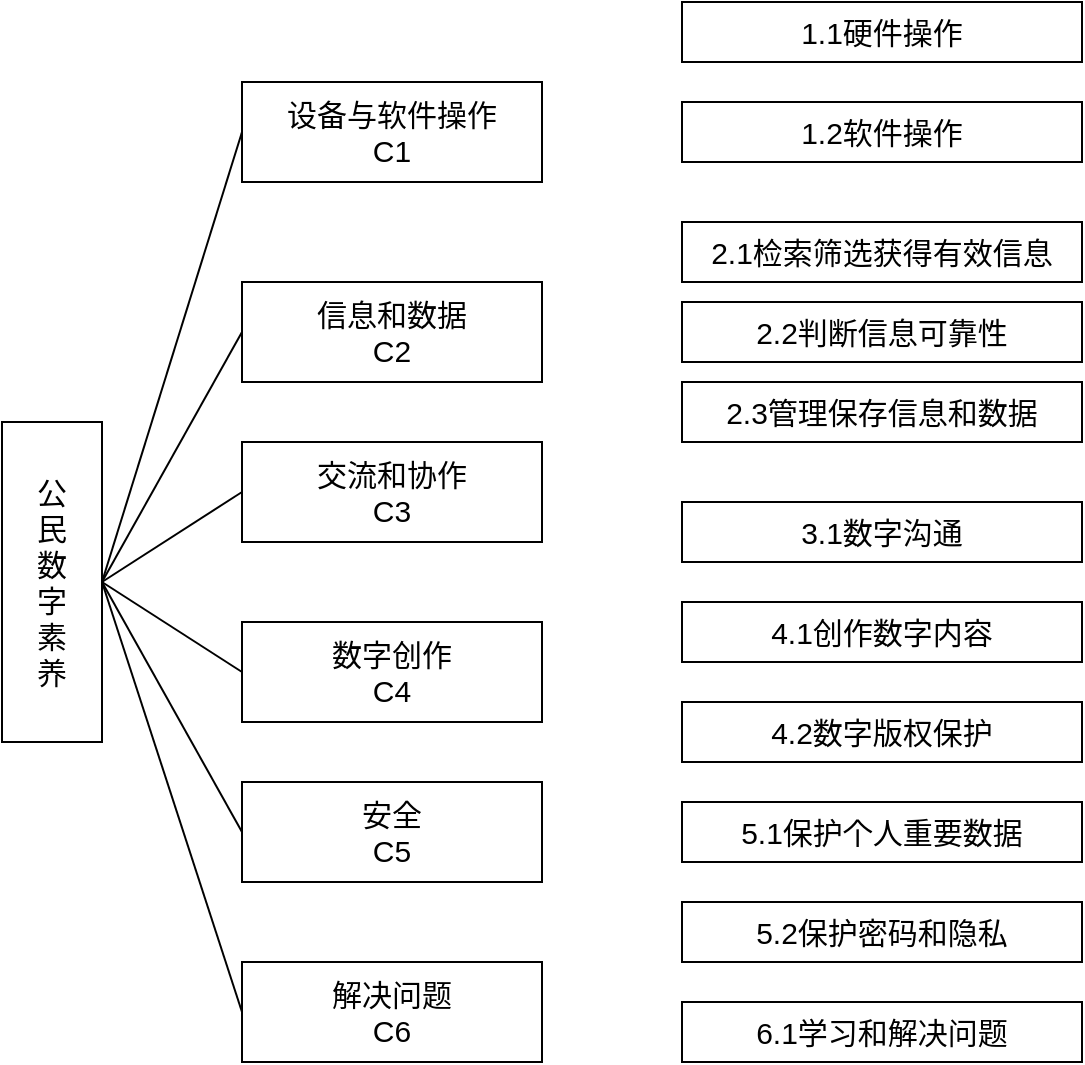 <mxfile version="20.5.3" type="github">
  <diagram id="5LKdYcXooZ_MKQ2pVhFb" name="第 1 页">
    <mxGraphModel dx="1102" dy="659" grid="1" gridSize="10" guides="1" tooltips="1" connect="1" arrows="1" fold="1" page="1" pageScale="1" pageWidth="827" pageHeight="1169" math="0" shadow="0">
      <root>
        <mxCell id="0" />
        <mxCell id="1" parent="0" />
        <mxCell id="blstfJ-cSJwPg7N-J65b-1" value="公&lt;br style=&quot;font-size: 15px;&quot;&gt;民&lt;br style=&quot;font-size: 15px;&quot;&gt;数&lt;br style=&quot;font-size: 15px;&quot;&gt;字&lt;br style=&quot;font-size: 15px;&quot;&gt;素&lt;br style=&quot;font-size: 15px;&quot;&gt;养" style="rounded=0;whiteSpace=wrap;html=1;verticalAlign=middle;fontSize=15;" vertex="1" parent="1">
          <mxGeometry x="40" y="390" width="50" height="160" as="geometry" />
        </mxCell>
        <mxCell id="blstfJ-cSJwPg7N-J65b-2" value="设备与软件操作&lt;br&gt;C1" style="rounded=0;whiteSpace=wrap;html=1;fontSize=15;" vertex="1" parent="1">
          <mxGeometry x="160" y="220" width="150" height="50" as="geometry" />
        </mxCell>
        <mxCell id="blstfJ-cSJwPg7N-J65b-3" value="信息和数据&lt;br&gt;C2" style="rounded=0;whiteSpace=wrap;html=1;fontSize=15;" vertex="1" parent="1">
          <mxGeometry x="160" y="320" width="150" height="50" as="geometry" />
        </mxCell>
        <mxCell id="blstfJ-cSJwPg7N-J65b-4" value="交流和协作&lt;br&gt;C3" style="rounded=0;whiteSpace=wrap;html=1;fontSize=15;" vertex="1" parent="1">
          <mxGeometry x="160" y="400" width="150" height="50" as="geometry" />
        </mxCell>
        <mxCell id="blstfJ-cSJwPg7N-J65b-5" value="数字创作&lt;br&gt;C4" style="rounded=0;whiteSpace=wrap;html=1;fontSize=15;" vertex="1" parent="1">
          <mxGeometry x="160" y="490" width="150" height="50" as="geometry" />
        </mxCell>
        <mxCell id="blstfJ-cSJwPg7N-J65b-6" value="安全&lt;br&gt;C5" style="rounded=0;whiteSpace=wrap;html=1;fontSize=15;" vertex="1" parent="1">
          <mxGeometry x="160" y="570" width="150" height="50" as="geometry" />
        </mxCell>
        <mxCell id="blstfJ-cSJwPg7N-J65b-7" value="解决问题&lt;br&gt;C6" style="rounded=0;whiteSpace=wrap;html=1;fontSize=15;" vertex="1" parent="1">
          <mxGeometry x="160" y="660" width="150" height="50" as="geometry" />
        </mxCell>
        <mxCell id="blstfJ-cSJwPg7N-J65b-8" value="1.1硬件操作" style="rounded=0;whiteSpace=wrap;html=1;fontSize=15;" vertex="1" parent="1">
          <mxGeometry x="380" y="180" width="200" height="30" as="geometry" />
        </mxCell>
        <mxCell id="blstfJ-cSJwPg7N-J65b-9" value="1.2软件操作" style="rounded=0;whiteSpace=wrap;html=1;fontSize=15;" vertex="1" parent="1">
          <mxGeometry x="380" y="230" width="200" height="30" as="geometry" />
        </mxCell>
        <mxCell id="blstfJ-cSJwPg7N-J65b-10" value="2.1检索筛选获得有效信息" style="rounded=0;whiteSpace=wrap;html=1;fontSize=15;" vertex="1" parent="1">
          <mxGeometry x="380" y="290" width="200" height="30" as="geometry" />
        </mxCell>
        <mxCell id="blstfJ-cSJwPg7N-J65b-11" value="2.3管理保存信息和数据" style="rounded=0;whiteSpace=wrap;html=1;fontSize=15;" vertex="1" parent="1">
          <mxGeometry x="380" y="370" width="200" height="30" as="geometry" />
        </mxCell>
        <mxCell id="blstfJ-cSJwPg7N-J65b-12" value="2.2判断信息可靠性" style="rounded=0;whiteSpace=wrap;html=1;fontSize=15;" vertex="1" parent="1">
          <mxGeometry x="380" y="330" width="200" height="30" as="geometry" />
        </mxCell>
        <mxCell id="blstfJ-cSJwPg7N-J65b-13" value="3.1数字沟通" style="rounded=0;whiteSpace=wrap;html=1;fontSize=15;" vertex="1" parent="1">
          <mxGeometry x="380" y="430" width="200" height="30" as="geometry" />
        </mxCell>
        <mxCell id="blstfJ-cSJwPg7N-J65b-15" value="4.1创作数字内容" style="rounded=0;whiteSpace=wrap;html=1;fontSize=15;" vertex="1" parent="1">
          <mxGeometry x="380" y="480" width="200" height="30" as="geometry" />
        </mxCell>
        <mxCell id="blstfJ-cSJwPg7N-J65b-16" value="4.2数字版权保护" style="rounded=0;whiteSpace=wrap;html=1;fontSize=15;" vertex="1" parent="1">
          <mxGeometry x="380" y="530" width="200" height="30" as="geometry" />
        </mxCell>
        <mxCell id="blstfJ-cSJwPg7N-J65b-17" value="5.1保护个人重要数据" style="rounded=0;whiteSpace=wrap;html=1;fontSize=15;" vertex="1" parent="1">
          <mxGeometry x="380" y="580" width="200" height="30" as="geometry" />
        </mxCell>
        <mxCell id="blstfJ-cSJwPg7N-J65b-18" value="5.2保护密码和隐私" style="rounded=0;whiteSpace=wrap;html=1;fontSize=15;" vertex="1" parent="1">
          <mxGeometry x="380" y="630" width="200" height="30" as="geometry" />
        </mxCell>
        <mxCell id="blstfJ-cSJwPg7N-J65b-19" value="6.1学习和解决问题" style="rounded=0;whiteSpace=wrap;html=1;fontSize=15;" vertex="1" parent="1">
          <mxGeometry x="380" y="680" width="200" height="30" as="geometry" />
        </mxCell>
        <mxCell id="blstfJ-cSJwPg7N-J65b-24" value="" style="endArrow=none;html=1;rounded=0;fontSize=15;entryX=0;entryY=0.5;entryDx=0;entryDy=0;" edge="1" parent="1" target="blstfJ-cSJwPg7N-J65b-2">
          <mxGeometry width="50" height="50" relative="1" as="geometry">
            <mxPoint x="90" y="470" as="sourcePoint" />
            <mxPoint x="130" y="320" as="targetPoint" />
          </mxGeometry>
        </mxCell>
        <mxCell id="blstfJ-cSJwPg7N-J65b-25" value="" style="endArrow=none;html=1;rounded=0;fontSize=15;entryX=0;entryY=0.5;entryDx=0;entryDy=0;exitX=1;exitY=0.5;exitDx=0;exitDy=0;" edge="1" parent="1" source="blstfJ-cSJwPg7N-J65b-1" target="blstfJ-cSJwPg7N-J65b-3">
          <mxGeometry width="50" height="50" relative="1" as="geometry">
            <mxPoint x="100" y="400" as="sourcePoint" />
            <mxPoint x="170" y="255" as="targetPoint" />
          </mxGeometry>
        </mxCell>
        <mxCell id="blstfJ-cSJwPg7N-J65b-26" value="" style="endArrow=none;html=1;rounded=0;fontSize=15;entryX=0;entryY=0.5;entryDx=0;entryDy=0;exitX=1;exitY=0.5;exitDx=0;exitDy=0;" edge="1" parent="1" source="blstfJ-cSJwPg7N-J65b-1" target="blstfJ-cSJwPg7N-J65b-4">
          <mxGeometry width="50" height="50" relative="1" as="geometry">
            <mxPoint x="60" y="655" as="sourcePoint" />
            <mxPoint x="130" y="510" as="targetPoint" />
          </mxGeometry>
        </mxCell>
        <mxCell id="blstfJ-cSJwPg7N-J65b-27" value="" style="endArrow=none;html=1;rounded=0;fontSize=15;entryX=0;entryY=0.5;entryDx=0;entryDy=0;exitX=1;exitY=0.5;exitDx=0;exitDy=0;" edge="1" parent="1" source="blstfJ-cSJwPg7N-J65b-1" target="blstfJ-cSJwPg7N-J65b-5">
          <mxGeometry width="50" height="50" relative="1" as="geometry">
            <mxPoint x="100" y="480" as="sourcePoint" />
            <mxPoint x="170" y="435" as="targetPoint" />
          </mxGeometry>
        </mxCell>
        <mxCell id="blstfJ-cSJwPg7N-J65b-28" value="" style="endArrow=none;html=1;rounded=0;fontSize=15;entryX=0;entryY=0.5;entryDx=0;entryDy=0;" edge="1" parent="1" target="blstfJ-cSJwPg7N-J65b-6">
          <mxGeometry width="50" height="50" relative="1" as="geometry">
            <mxPoint x="90" y="470" as="sourcePoint" />
            <mxPoint x="180" y="445" as="targetPoint" />
          </mxGeometry>
        </mxCell>
        <mxCell id="blstfJ-cSJwPg7N-J65b-29" value="" style="endArrow=none;html=1;rounded=0;fontSize=15;entryX=0;entryY=0.5;entryDx=0;entryDy=0;" edge="1" parent="1" target="blstfJ-cSJwPg7N-J65b-7">
          <mxGeometry width="50" height="50" relative="1" as="geometry">
            <mxPoint x="90" y="470" as="sourcePoint" />
            <mxPoint x="190" y="455" as="targetPoint" />
          </mxGeometry>
        </mxCell>
      </root>
    </mxGraphModel>
  </diagram>
</mxfile>
